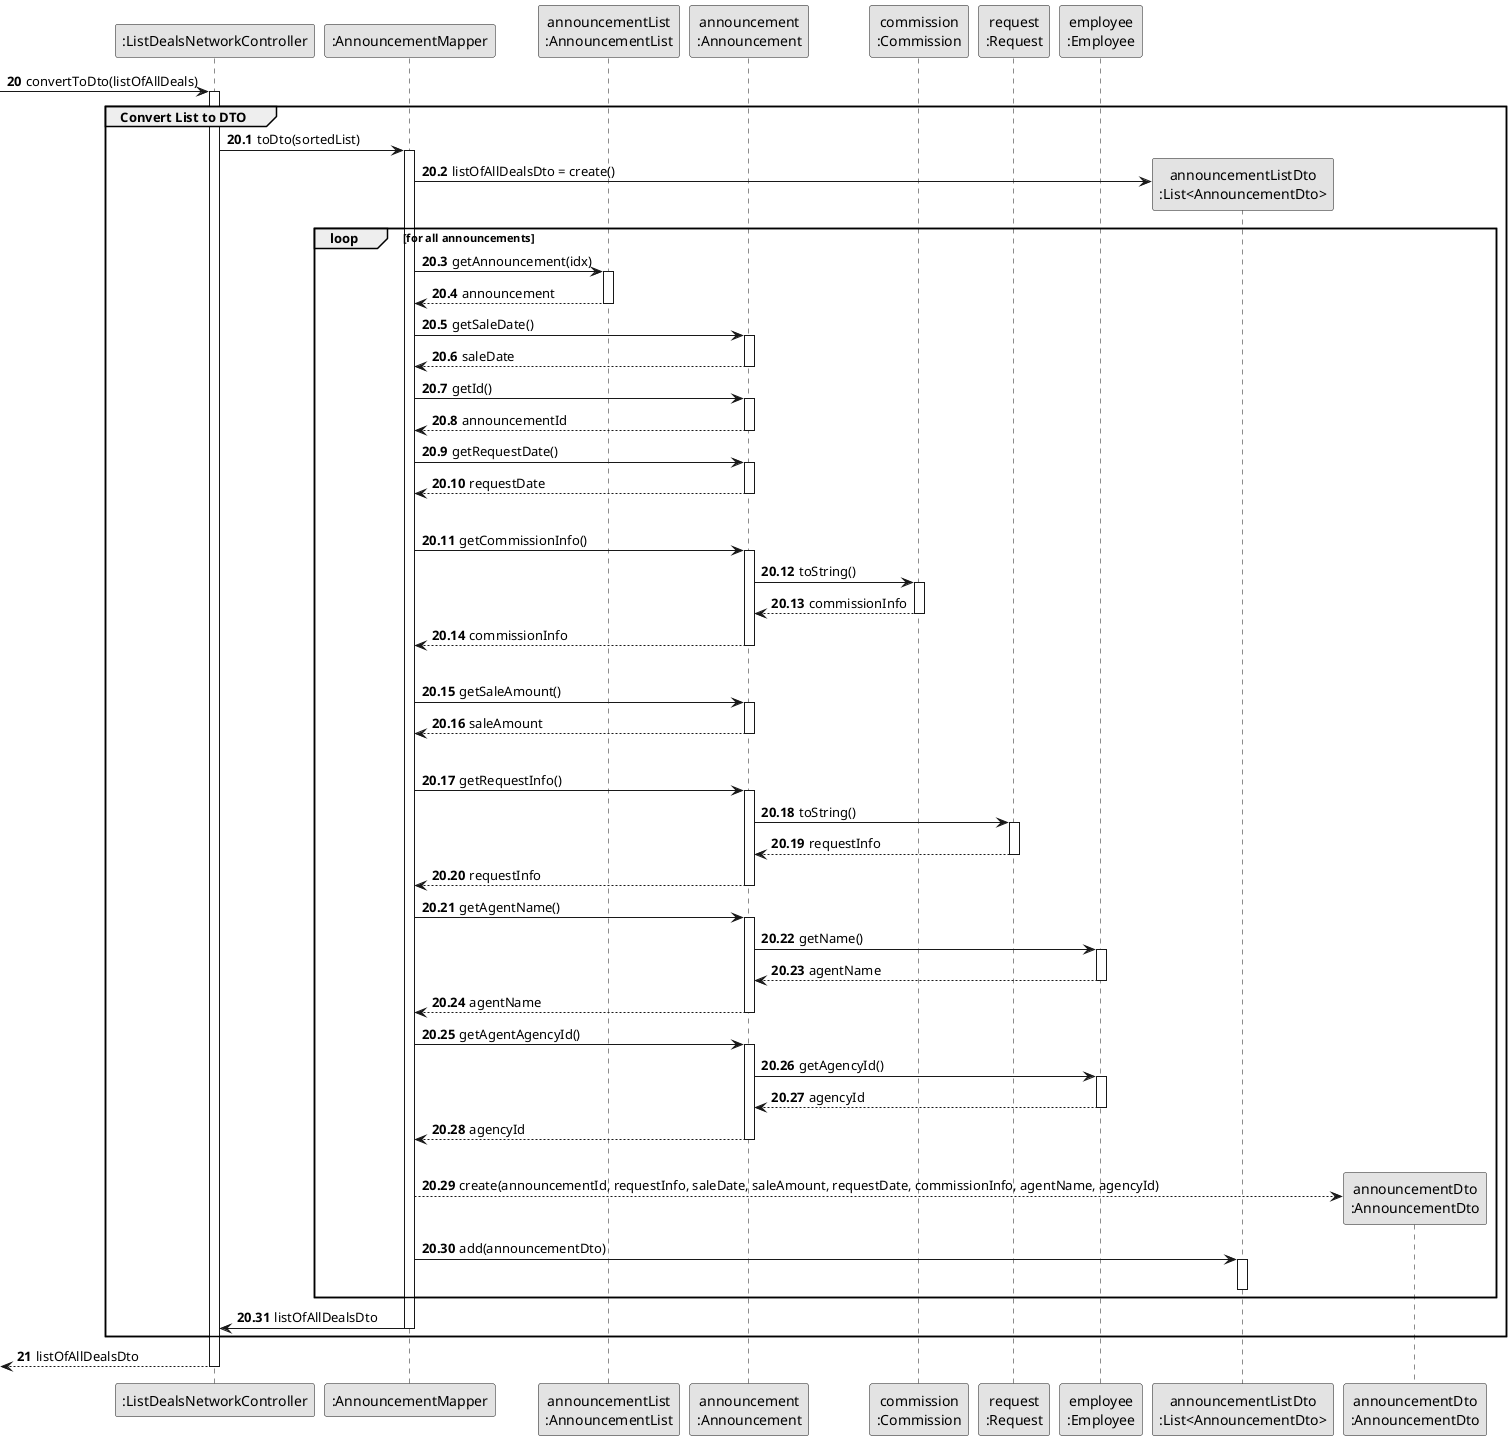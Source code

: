 @startuml
skinparam monochrome true
skinparam packageStyle rectangle
skinparam shadowing false

'hide footbox
participant ":ListDealsNetworkController" as CTRL
participant ":AnnouncementMapper" as MAPPER
participant "announcementList\n:AnnouncementList" as ANNOUNCELIST
participant "announcement\n:Announcement" as ANNOUNCE
participant "commission\n:Commission" as COMMISSION
'participant "orderList\n:OrderList" as ORDERLIST
'participant "order\n:Order" as ORDER
participant "request\n:Request" as REQUEST
participant "employee\n:Employee" as EMPLOYEE
participant "announcementListDto\n:List<AnnouncementDto>" as LISTDTO
participant "announcementDto\n:AnnouncementDto" as ANCDTO

autonumber 20

    -> CTRL : convertToDto(listOfAllDeals)

    activate CTRL

group Convert List to DTO

    autonumber 20.1

       CTRL -> MAPPER : toDto(sortedList)
        activate MAPPER

        MAPPER -> LISTDTO** : listOfAllDealsDto = create()

        loop for all announcements

        MAPPER -> ANNOUNCELIST : getAnnouncement(idx)
        activate ANNOUNCELIST

            ANNOUNCELIST --> MAPPER : announcement
        deactivate ANNOUNCELIST

        MAPPER -> ANNOUNCE : getSaleDate()
        activate ANNOUNCE

            ANNOUNCE --> MAPPER : saleDate
        deactivate ANNOUNCE

        MAPPER -> ANNOUNCE : getId()
        activate ANNOUNCE

        ANNOUNCE --> MAPPER : announcementId
        deactivate ANNOUNCE

        MAPPER -> ANNOUNCE : getRequestDate()
        activate ANNOUNCE

        ANNOUNCE --> MAPPER : requestDate
        deactivate ANNOUNCE
|||
        MAPPER -> ANNOUNCE : getCommissionInfo()
        activate ANNOUNCE

            ANNOUNCE -> COMMISSION : toString()
            activate COMMISSION

                COMMISSION --> ANNOUNCE : commissionInfo
            deactivate COMMISSION

        ANNOUNCE --> MAPPER : commissionInfo
        deactivate ANNOUNCE
|||

        MAPPER -> ANNOUNCE : getSaleAmount()
        activate ANNOUNCE
'
'        ANNOUNCE -> ORDERLIST : getFinalSalePrice()
'                activate ORDERLIST
'
'                    loop for all orders
'
'                         ORDERLIST -> ORDER : getAcceptanceAnswer()
'
'                            activate ORDER
'
'                                ORDER --> ORDERLIST : saleDate
'                                deactivate ORDER
'
'                                opt acceptanceAnswer = "accept"
'
'                                    ORDERLIST -> ORDER : getOrderAmount()
'                                    activate ORDER
'
'                                end opt
'                    end loop
'
'                            ORDER --> ORDERLIST : orderAmount
'                        deactivate ORDER
'
'                        ORDERLIST --> ANNOUNCE : salePrice
'                deactivate ORDERLIST

            ANNOUNCE --> MAPPER : saleAmount
        deactivate ANNOUNCE

|||
        MAPPER -> ANNOUNCE : getRequestInfo()
        activate ANNOUNCE

            ANNOUNCE -> REQUEST : toString()
            activate REQUEST

                REQUEST --> ANNOUNCE : requestInfo
            deactivate REQUEST

            ANNOUNCE --> MAPPER : requestInfo
        deactivate ANNOUNCE
  
        MAPPER -> ANNOUNCE : getAgentName()
        activate ANNOUNCE

            ANNOUNCE -> EMPLOYEE : getName()
            activate EMPLOYEE

                EMPLOYEE --> ANNOUNCE : agentName
            deactivate EMPLOYEE

            ANNOUNCE --> MAPPER : agentName
        deactivate ANNOUNCE

'        MAPPER -> ANNOUNCE : getAgentTaxNumber()
'         activate ANNOUNCE
'
'        ANNOUNCE --> MAPPER : agentTaxNumberNumber
'        deactivate ANNOUNCE

        MAPPER -> ANNOUNCE : getAgentAgencyId()
        activate ANNOUNCE

            ANNOUNCE -> EMPLOYEE : getAgencyId()
            activate EMPLOYEE

                EMPLOYEE --> ANNOUNCE : agencyId
            deactivate EMPLOYEE

        ANNOUNCE --> MAPPER : agencyId
        deactivate ANNOUNCE
|||

        'CHECK TAX NUMBER

        MAPPER --> ANCDTO**: create(announcementId, requestInfo, saleDate, saleAmount, requestDate, commissionInfo, agentName, agencyId)

        MAPPER -> LISTDTO : add(announcementDto)
        activate LISTDTO
        deactivate LISTDTO

        end loop

        MAPPER -> CTRL : listOfAllDealsDto
        deactivate MAPPER

end group

    autonumber 21

    <-- CTRL : listOfAllDealsDto

    deactivate CTRL

@enduml